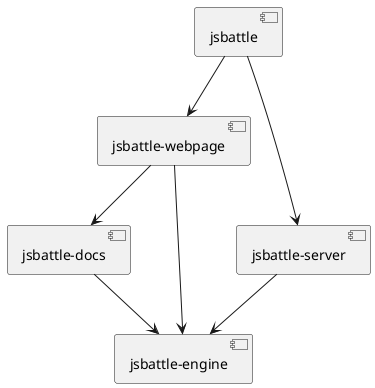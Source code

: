 @startuml

[jsbattle] --> [jsbattle-webpage]
[jsbattle] --> [jsbattle-server]
[jsbattle-docs] --> [jsbattle-engine]
[jsbattle-server] --> [jsbattle-engine]
[jsbattle-webpage] --> [jsbattle-engine]
[jsbattle-webpage] --> [jsbattle-docs]

@enduml

